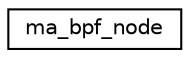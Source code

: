 digraph "Graphical Class Hierarchy"
{
 // LATEX_PDF_SIZE
  edge [fontname="Helvetica",fontsize="10",labelfontname="Helvetica",labelfontsize="10"];
  node [fontname="Helvetica",fontsize="10",shape=record];
  rankdir="LR";
  Node0 [label="ma_bpf_node",height=0.2,width=0.4,color="black", fillcolor="white", style="filled",URL="$structma__bpf__node.html",tooltip=" "];
}
